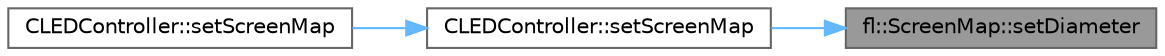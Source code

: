 digraph "fl::ScreenMap::setDiameter"
{
 // INTERACTIVE_SVG=YES
 // LATEX_PDF_SIZE
  bgcolor="transparent";
  edge [fontname=Helvetica,fontsize=10,labelfontname=Helvetica,labelfontsize=10];
  node [fontname=Helvetica,fontsize=10,shape=box,height=0.2,width=0.4];
  rankdir="RL";
  Node1 [id="Node000001",label="fl::ScreenMap::setDiameter",height=0.2,width=0.4,color="gray40", fillcolor="grey60", style="filled", fontcolor="black",tooltip=" "];
  Node1 -> Node2 [id="edge1_Node000001_Node000002",dir="back",color="steelblue1",style="solid",tooltip=" "];
  Node2 [id="Node000002",label="CLEDController::setScreenMap",height=0.2,width=0.4,color="grey40", fillcolor="white", style="filled",URL="$d6/d2c/class_c_l_e_d_controller_a34a490a6be2f618ffe6ed7d60be5590a.html#a34a490a6be2f618ffe6ed7d60be5590a",tooltip=" "];
  Node2 -> Node3 [id="edge2_Node000002_Node000003",dir="back",color="steelblue1",style="solid",tooltip=" "];
  Node3 [id="Node000003",label="CLEDController::setScreenMap",height=0.2,width=0.4,color="grey40", fillcolor="white", style="filled",URL="$d6/d2c/class_c_l_e_d_controller_ad06833b1f048a6e63f36ba0256b4e6bd.html#ad06833b1f048a6e63f36ba0256b4e6bd",tooltip=" "];
}

